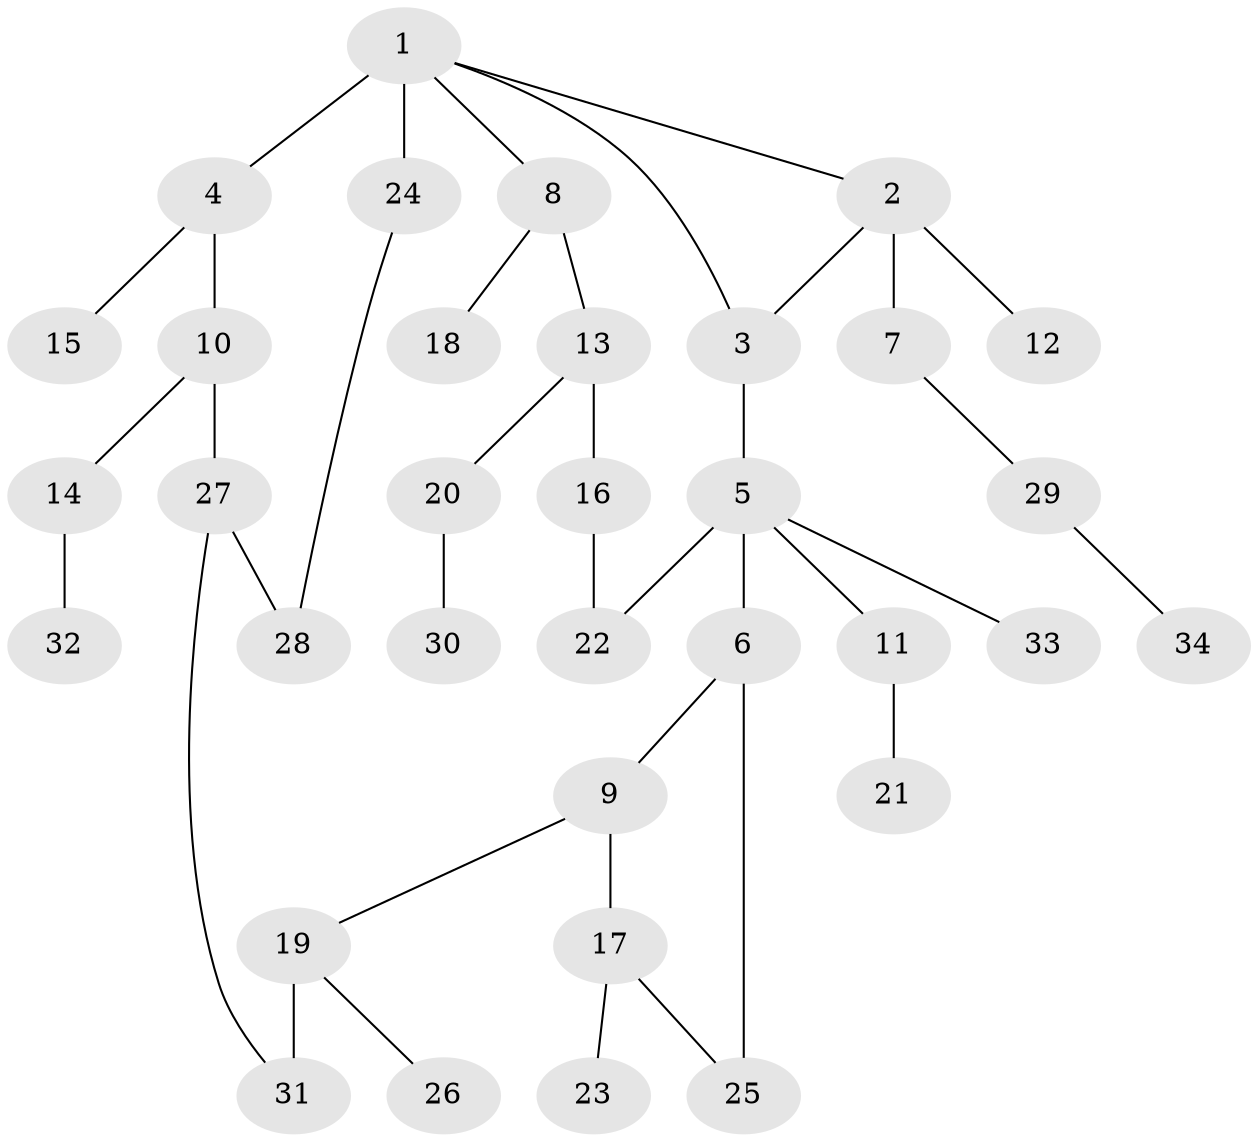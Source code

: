 // original degree distribution, {9: 0.015151515151515152, 6: 0.045454545454545456, 3: 0.15151515151515152, 4: 0.07575757575757576, 1: 0.4696969696969697, 2: 0.24242424242424243}
// Generated by graph-tools (version 1.1) at 2025/48/03/04/25 22:48:52]
// undirected, 34 vertices, 38 edges
graph export_dot {
  node [color=gray90,style=filled];
  1;
  2;
  3;
  4;
  5;
  6;
  7;
  8;
  9;
  10;
  11;
  12;
  13;
  14;
  15;
  16;
  17;
  18;
  19;
  20;
  21;
  22;
  23;
  24;
  25;
  26;
  27;
  28;
  29;
  30;
  31;
  32;
  33;
  34;
  1 -- 2 [weight=1.0];
  1 -- 3 [weight=1.0];
  1 -- 4 [weight=1.0];
  1 -- 8 [weight=1.0];
  1 -- 24 [weight=4.0];
  2 -- 3 [weight=1.0];
  2 -- 7 [weight=1.0];
  2 -- 12 [weight=2.0];
  3 -- 5 [weight=1.0];
  4 -- 10 [weight=1.0];
  4 -- 15 [weight=1.0];
  5 -- 6 [weight=1.0];
  5 -- 11 [weight=1.0];
  5 -- 22 [weight=1.0];
  5 -- 33 [weight=1.0];
  6 -- 9 [weight=1.0];
  6 -- 25 [weight=1.0];
  7 -- 29 [weight=1.0];
  8 -- 13 [weight=1.0];
  8 -- 18 [weight=1.0];
  9 -- 17 [weight=1.0];
  9 -- 19 [weight=1.0];
  10 -- 14 [weight=1.0];
  10 -- 27 [weight=1.0];
  11 -- 21 [weight=1.0];
  13 -- 16 [weight=1.0];
  13 -- 20 [weight=1.0];
  14 -- 32 [weight=1.0];
  16 -- 22 [weight=1.0];
  17 -- 23 [weight=1.0];
  17 -- 25 [weight=1.0];
  19 -- 26 [weight=1.0];
  19 -- 31 [weight=3.0];
  20 -- 30 [weight=1.0];
  24 -- 28 [weight=1.0];
  27 -- 28 [weight=1.0];
  27 -- 31 [weight=1.0];
  29 -- 34 [weight=1.0];
}
